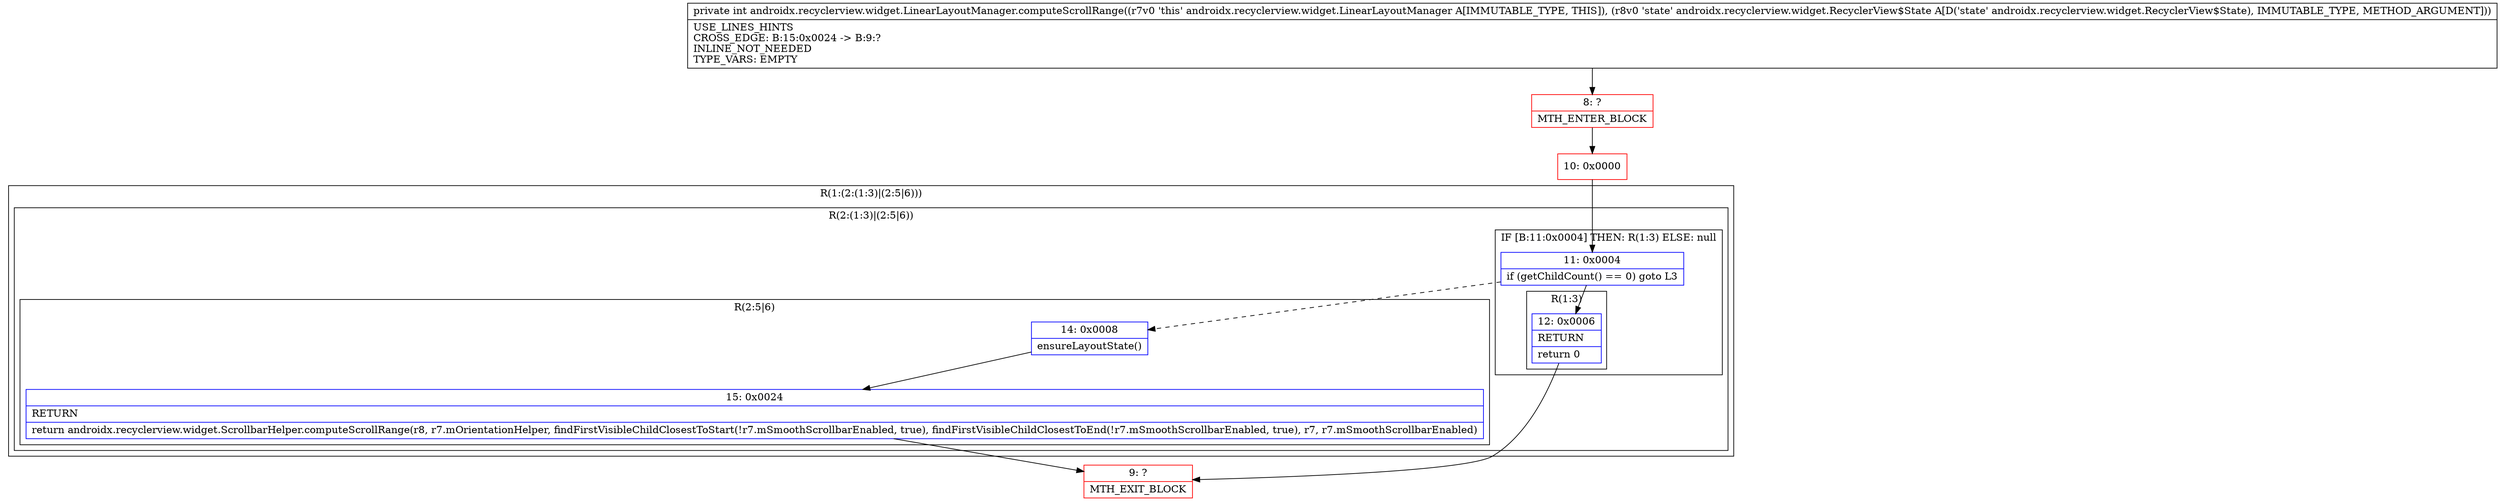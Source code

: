 digraph "CFG forandroidx.recyclerview.widget.LinearLayoutManager.computeScrollRange(Landroidx\/recyclerview\/widget\/RecyclerView$State;)I" {
subgraph cluster_Region_2087753363 {
label = "R(1:(2:(1:3)|(2:5|6)))";
node [shape=record,color=blue];
subgraph cluster_Region_1638641597 {
label = "R(2:(1:3)|(2:5|6))";
node [shape=record,color=blue];
subgraph cluster_IfRegion_530389702 {
label = "IF [B:11:0x0004] THEN: R(1:3) ELSE: null";
node [shape=record,color=blue];
Node_11 [shape=record,label="{11\:\ 0x0004|if (getChildCount() == 0) goto L3\l}"];
subgraph cluster_Region_1124757865 {
label = "R(1:3)";
node [shape=record,color=blue];
Node_12 [shape=record,label="{12\:\ 0x0006|RETURN\l|return 0\l}"];
}
}
subgraph cluster_Region_1001825173 {
label = "R(2:5|6)";
node [shape=record,color=blue];
Node_14 [shape=record,label="{14\:\ 0x0008|ensureLayoutState()\l}"];
Node_15 [shape=record,label="{15\:\ 0x0024|RETURN\l|return androidx.recyclerview.widget.ScrollbarHelper.computeScrollRange(r8, r7.mOrientationHelper, findFirstVisibleChildClosestToStart(!r7.mSmoothScrollbarEnabled, true), findFirstVisibleChildClosestToEnd(!r7.mSmoothScrollbarEnabled, true), r7, r7.mSmoothScrollbarEnabled)\l}"];
}
}
}
Node_8 [shape=record,color=red,label="{8\:\ ?|MTH_ENTER_BLOCK\l}"];
Node_10 [shape=record,color=red,label="{10\:\ 0x0000}"];
Node_9 [shape=record,color=red,label="{9\:\ ?|MTH_EXIT_BLOCK\l}"];
MethodNode[shape=record,label="{private int androidx.recyclerview.widget.LinearLayoutManager.computeScrollRange((r7v0 'this' androidx.recyclerview.widget.LinearLayoutManager A[IMMUTABLE_TYPE, THIS]), (r8v0 'state' androidx.recyclerview.widget.RecyclerView$State A[D('state' androidx.recyclerview.widget.RecyclerView$State), IMMUTABLE_TYPE, METHOD_ARGUMENT]))  | USE_LINES_HINTS\lCROSS_EDGE: B:15:0x0024 \-\> B:9:?\lINLINE_NOT_NEEDED\lTYPE_VARS: EMPTY\l}"];
MethodNode -> Node_8;Node_11 -> Node_12;
Node_11 -> Node_14[style=dashed];
Node_12 -> Node_9;
Node_14 -> Node_15;
Node_15 -> Node_9;
Node_8 -> Node_10;
Node_10 -> Node_11;
}

